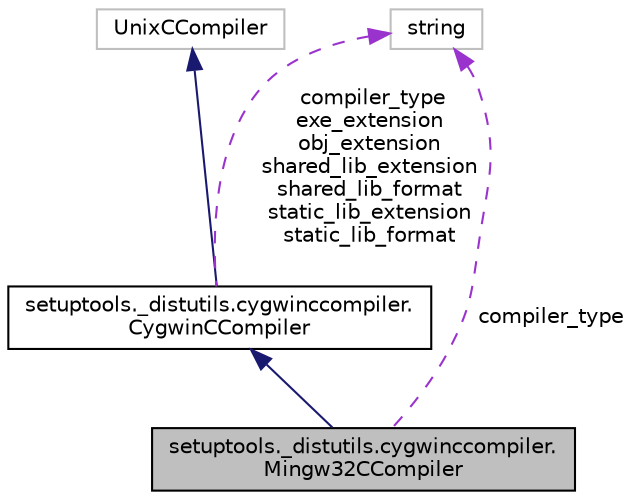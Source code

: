 digraph "setuptools._distutils.cygwinccompiler.Mingw32CCompiler"
{
 // LATEX_PDF_SIZE
  edge [fontname="Helvetica",fontsize="10",labelfontname="Helvetica",labelfontsize="10"];
  node [fontname="Helvetica",fontsize="10",shape=record];
  Node1 [label="setuptools._distutils.cygwinccompiler.\lMingw32CCompiler",height=0.2,width=0.4,color="black", fillcolor="grey75", style="filled", fontcolor="black",tooltip=" "];
  Node2 -> Node1 [dir="back",color="midnightblue",fontsize="10",style="solid",fontname="Helvetica"];
  Node2 [label="setuptools._distutils.cygwinccompiler.\lCygwinCCompiler",height=0.2,width=0.4,color="black", fillcolor="white", style="filled",URL="$classsetuptools_1_1__distutils_1_1cygwinccompiler_1_1CygwinCCompiler.html",tooltip=" "];
  Node3 -> Node2 [dir="back",color="midnightblue",fontsize="10",style="solid",fontname="Helvetica"];
  Node3 [label="UnixCCompiler",height=0.2,width=0.4,color="grey75", fillcolor="white", style="filled",tooltip=" "];
  Node4 -> Node2 [dir="back",color="darkorchid3",fontsize="10",style="dashed",label=" compiler_type\nexe_extension\nobj_extension\nshared_lib_extension\nshared_lib_format\nstatic_lib_extension\nstatic_lib_format" ,fontname="Helvetica"];
  Node4 [label="string",height=0.2,width=0.4,color="grey75", fillcolor="white", style="filled",tooltip=" "];
  Node4 -> Node1 [dir="back",color="darkorchid3",fontsize="10",style="dashed",label=" compiler_type" ,fontname="Helvetica"];
}
